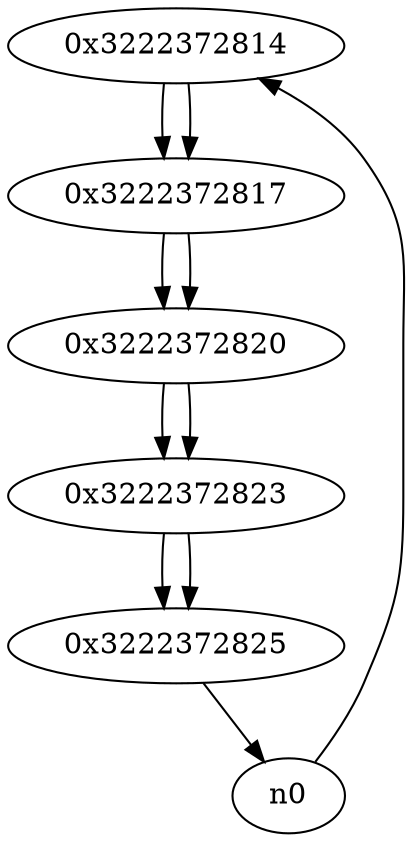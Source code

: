 digraph G{
/* nodes */
  n1 [label="0x3222372814"]
  n2 [label="0x3222372817"]
  n3 [label="0x3222372820"]
  n4 [label="0x3222372823"]
  n5 [label="0x3222372825"]
/* edges */
n1 -> n2;
n0 -> n1;
n2 -> n3;
n1 -> n2;
n3 -> n4;
n2 -> n3;
n4 -> n5;
n3 -> n4;
n5 -> n0;
n4 -> n5;
}
